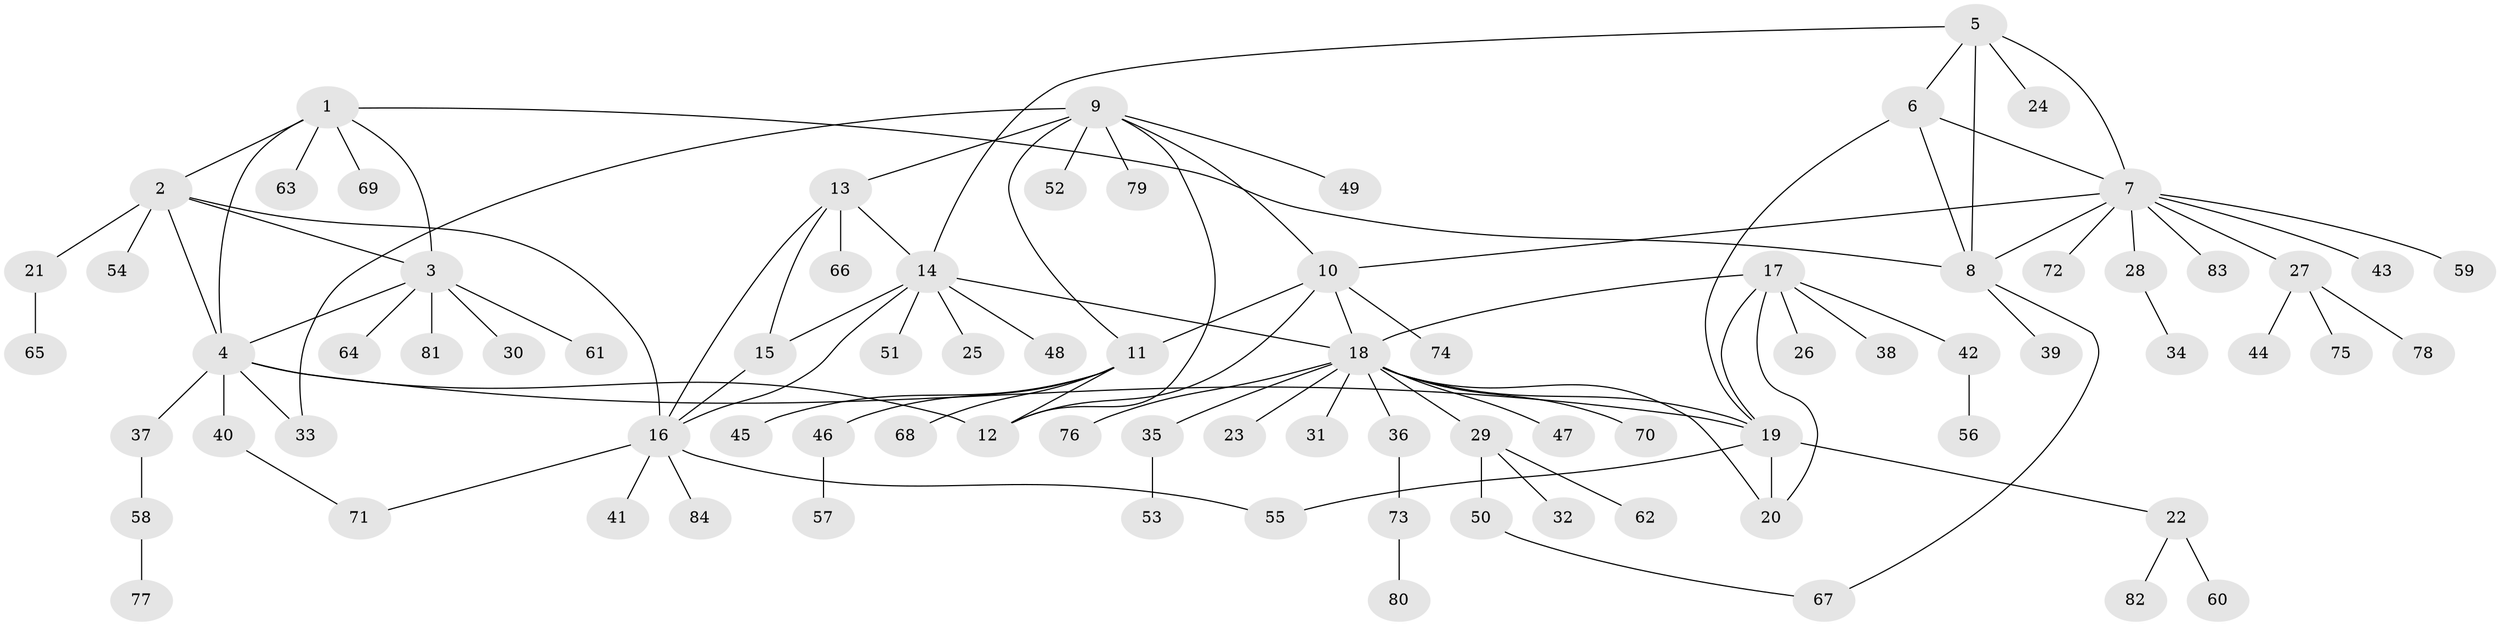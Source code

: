 // Generated by graph-tools (version 1.1) at 2025/26/03/09/25 03:26:38]
// undirected, 84 vertices, 108 edges
graph export_dot {
graph [start="1"]
  node [color=gray90,style=filled];
  1;
  2;
  3;
  4;
  5;
  6;
  7;
  8;
  9;
  10;
  11;
  12;
  13;
  14;
  15;
  16;
  17;
  18;
  19;
  20;
  21;
  22;
  23;
  24;
  25;
  26;
  27;
  28;
  29;
  30;
  31;
  32;
  33;
  34;
  35;
  36;
  37;
  38;
  39;
  40;
  41;
  42;
  43;
  44;
  45;
  46;
  47;
  48;
  49;
  50;
  51;
  52;
  53;
  54;
  55;
  56;
  57;
  58;
  59;
  60;
  61;
  62;
  63;
  64;
  65;
  66;
  67;
  68;
  69;
  70;
  71;
  72;
  73;
  74;
  75;
  76;
  77;
  78;
  79;
  80;
  81;
  82;
  83;
  84;
  1 -- 2;
  1 -- 3;
  1 -- 4;
  1 -- 8;
  1 -- 63;
  1 -- 69;
  2 -- 3;
  2 -- 4;
  2 -- 16;
  2 -- 21;
  2 -- 54;
  3 -- 4;
  3 -- 30;
  3 -- 61;
  3 -- 64;
  3 -- 81;
  4 -- 12;
  4 -- 19;
  4 -- 33;
  4 -- 37;
  4 -- 40;
  5 -- 6;
  5 -- 7;
  5 -- 8;
  5 -- 14;
  5 -- 24;
  6 -- 7;
  6 -- 8;
  6 -- 19;
  7 -- 8;
  7 -- 10;
  7 -- 27;
  7 -- 28;
  7 -- 43;
  7 -- 59;
  7 -- 72;
  7 -- 83;
  8 -- 39;
  8 -- 67;
  9 -- 10;
  9 -- 11;
  9 -- 12;
  9 -- 13;
  9 -- 33;
  9 -- 49;
  9 -- 52;
  9 -- 79;
  10 -- 11;
  10 -- 12;
  10 -- 18;
  10 -- 74;
  11 -- 12;
  11 -- 45;
  11 -- 46;
  11 -- 68;
  13 -- 14;
  13 -- 15;
  13 -- 16;
  13 -- 66;
  14 -- 15;
  14 -- 16;
  14 -- 18;
  14 -- 25;
  14 -- 48;
  14 -- 51;
  15 -- 16;
  16 -- 41;
  16 -- 55;
  16 -- 71;
  16 -- 84;
  17 -- 18;
  17 -- 19;
  17 -- 20;
  17 -- 26;
  17 -- 38;
  17 -- 42;
  18 -- 19;
  18 -- 20;
  18 -- 23;
  18 -- 29;
  18 -- 31;
  18 -- 35;
  18 -- 36;
  18 -- 47;
  18 -- 70;
  18 -- 76;
  19 -- 20;
  19 -- 22;
  19 -- 55;
  21 -- 65;
  22 -- 60;
  22 -- 82;
  27 -- 44;
  27 -- 75;
  27 -- 78;
  28 -- 34;
  29 -- 32;
  29 -- 50;
  29 -- 62;
  35 -- 53;
  36 -- 73;
  37 -- 58;
  40 -- 71;
  42 -- 56;
  46 -- 57;
  50 -- 67;
  58 -- 77;
  73 -- 80;
}
